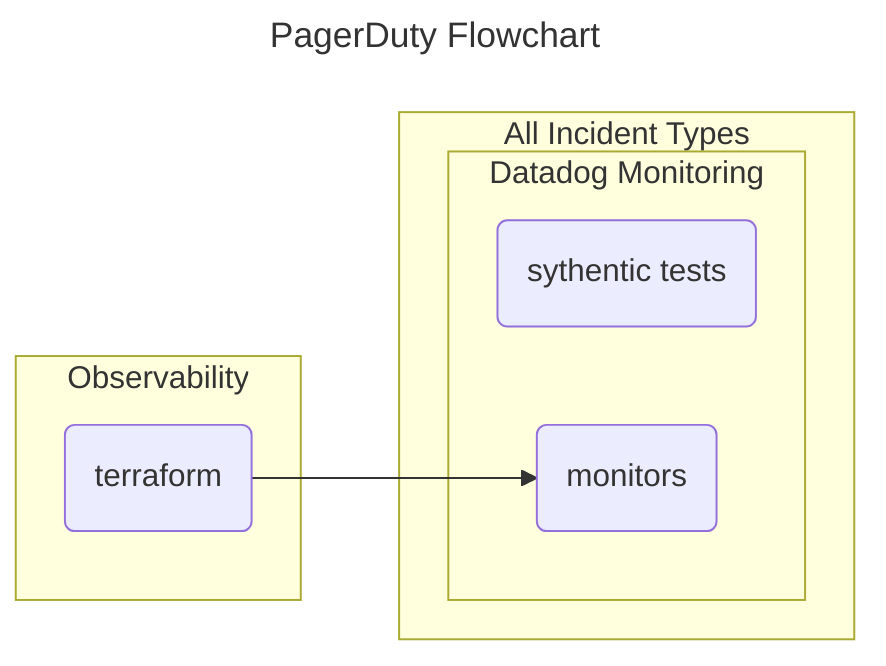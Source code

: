 ---
title: PagerDuty Flowchart
---
flowchart LR

subgraph Observability
    A(terraform)
end

subgraph All Incident Types
    subgraph Datadog Monitoring
        B(sythentic tests)
        A(terraform)-->C(monitors)
    end
end

%% style A fill:#f9f,stroke:#333,stroke-width:4px
%% style Observability font-weight:bold